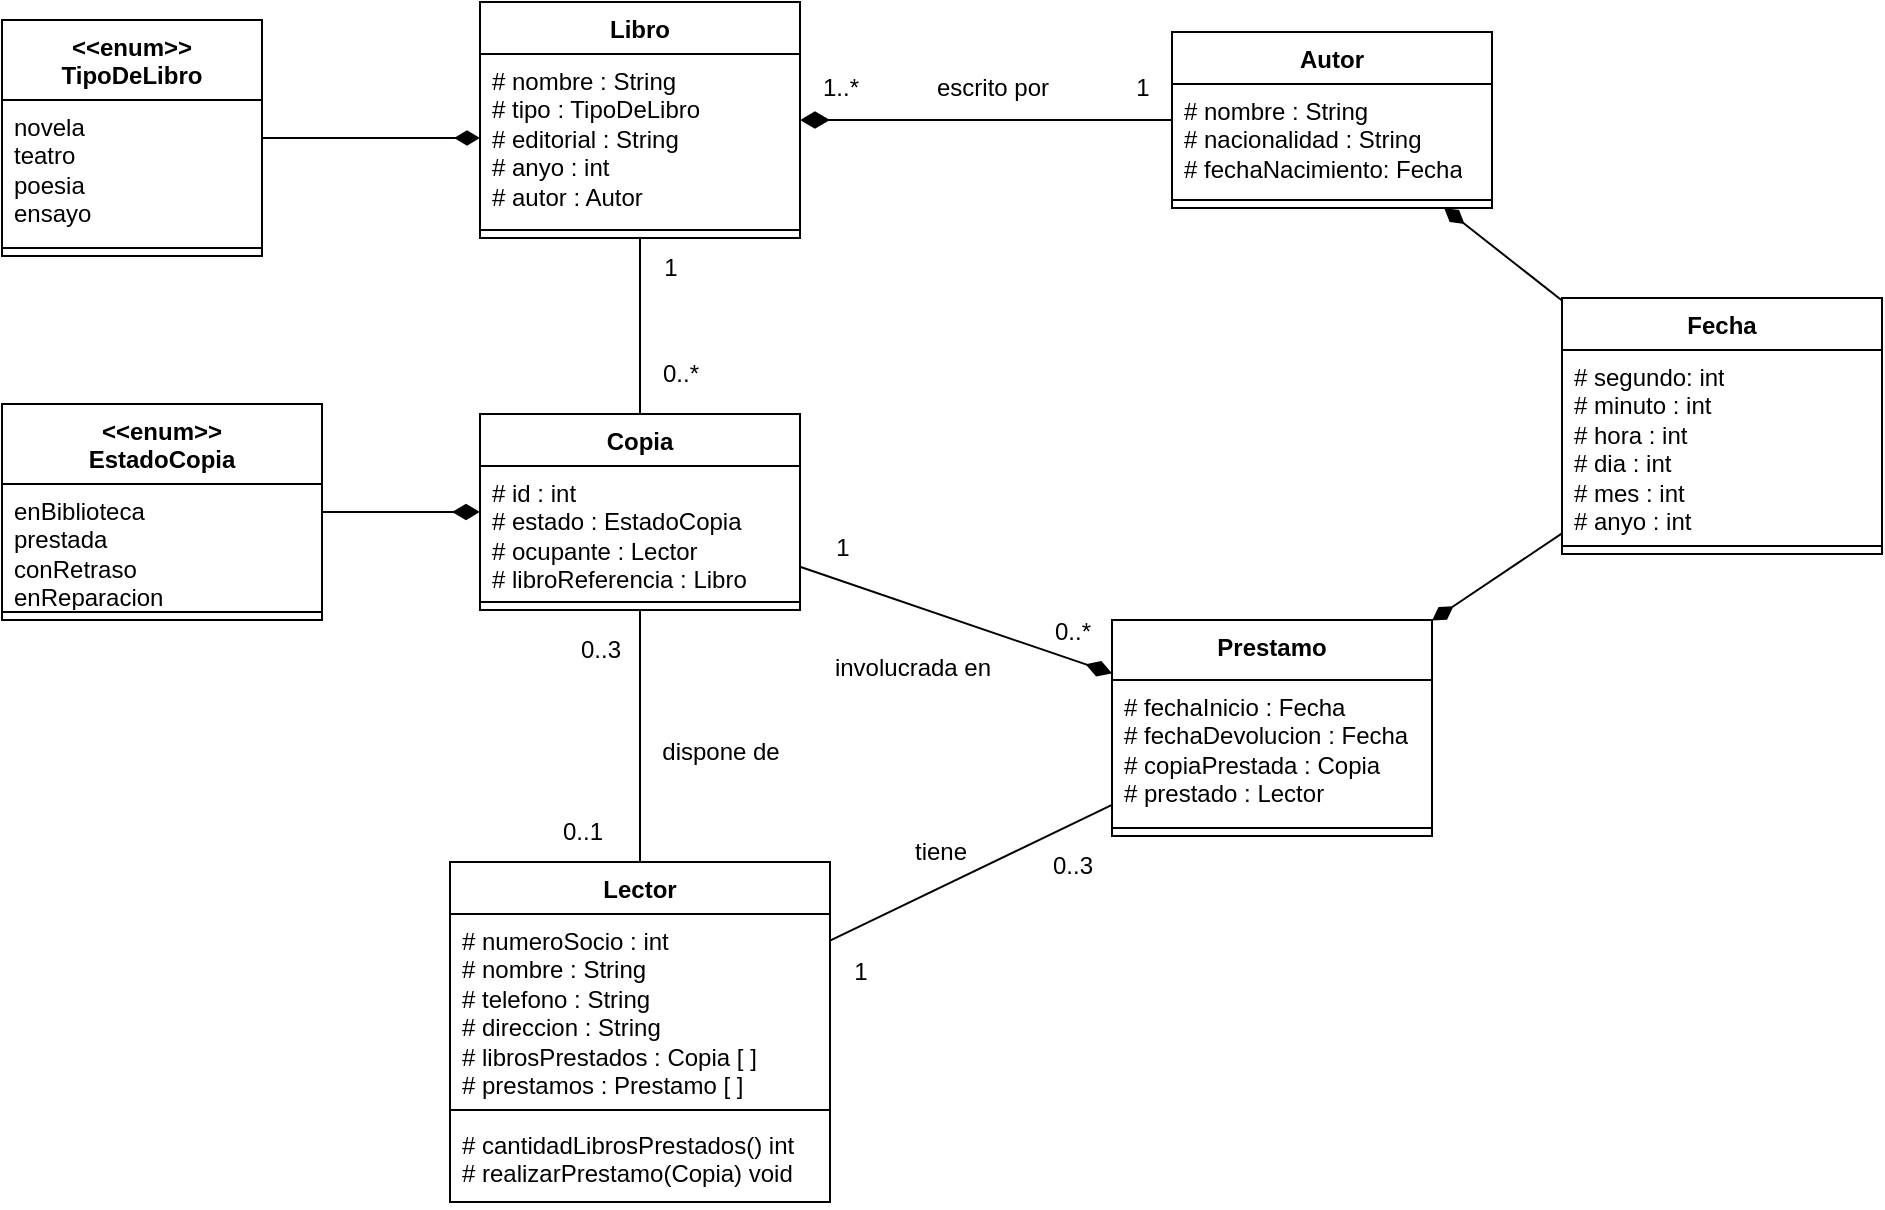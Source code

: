 <mxfile version="23.1.5" type="device">
  <diagram name="Página-1" id="uwZHr8G1LPB-tQ-PlY2a">
    <mxGraphModel dx="1114" dy="653" grid="1" gridSize="10" guides="1" tooltips="1" connect="1" arrows="1" fold="1" page="1" pageScale="1" pageWidth="827" pageHeight="1169" math="0" shadow="0">
      <root>
        <mxCell id="0" />
        <mxCell id="1" parent="0" />
        <mxCell id="Fi-VEqSTx7MsVRrRpxML-35" style="edgeStyle=orthogonalEdgeStyle;rounded=0;orthogonalLoop=1;jettySize=auto;html=1;endArrow=diamondThin;endFill=1;endSize=11;jumpSize=7;startSize=11;" edge="1" parent="1" source="Fi-VEqSTx7MsVRrRpxML-1" target="Fi-VEqSTx7MsVRrRpxML-5">
          <mxGeometry relative="1" as="geometry" />
        </mxCell>
        <mxCell id="Fi-VEqSTx7MsVRrRpxML-1" value="&amp;lt;&amp;lt;enum&amp;gt;&amp;gt;&lt;br&gt;EstadoCopia" style="swimlane;fontStyle=1;align=center;verticalAlign=top;childLayout=stackLayout;horizontal=1;startSize=40;horizontalStack=0;resizeParent=1;resizeParentMax=0;resizeLast=0;collapsible=1;marginBottom=0;whiteSpace=wrap;html=1;" vertex="1" parent="1">
          <mxGeometry x="10" y="451" width="160" height="108" as="geometry" />
        </mxCell>
        <mxCell id="Fi-VEqSTx7MsVRrRpxML-2" value="enBiblioteca&lt;br&gt;prestada&lt;br&gt;conRetraso&lt;br&gt;enReparacion" style="text;strokeColor=none;fillColor=none;align=left;verticalAlign=top;spacingLeft=4;spacingRight=4;overflow=hidden;rotatable=0;points=[[0,0.5],[1,0.5]];portConstraint=eastwest;whiteSpace=wrap;html=1;" vertex="1" parent="Fi-VEqSTx7MsVRrRpxML-1">
          <mxGeometry y="40" width="160" height="60" as="geometry" />
        </mxCell>
        <mxCell id="Fi-VEqSTx7MsVRrRpxML-3" value="" style="line;strokeWidth=1;fillColor=none;align=left;verticalAlign=middle;spacingTop=-1;spacingLeft=3;spacingRight=3;rotatable=0;labelPosition=right;points=[];portConstraint=eastwest;strokeColor=inherit;" vertex="1" parent="Fi-VEqSTx7MsVRrRpxML-1">
          <mxGeometry y="100" width="160" height="8" as="geometry" />
        </mxCell>
        <mxCell id="Fi-VEqSTx7MsVRrRpxML-72" style="rounded=0;orthogonalLoop=1;jettySize=auto;html=1;endSize=11;endArrow=diamondThin;endFill=1;" edge="1" parent="1" source="Fi-VEqSTx7MsVRrRpxML-5" target="Fi-VEqSTx7MsVRrRpxML-59">
          <mxGeometry relative="1" as="geometry" />
        </mxCell>
        <mxCell id="Fi-VEqSTx7MsVRrRpxML-5" value="Copia" style="swimlane;fontStyle=1;align=center;verticalAlign=top;childLayout=stackLayout;horizontal=1;startSize=26;horizontalStack=0;resizeParent=1;resizeParentMax=0;resizeLast=0;collapsible=1;marginBottom=0;whiteSpace=wrap;html=1;" vertex="1" parent="1">
          <mxGeometry x="249" y="456" width="160" height="98" as="geometry" />
        </mxCell>
        <mxCell id="Fi-VEqSTx7MsVRrRpxML-6" value="# id : int&lt;br&gt;# estado : EstadoCopia&lt;br&gt;# ocupante : Lector&lt;br&gt;# libroReferencia : Libro" style="text;strokeColor=none;fillColor=none;align=left;verticalAlign=top;spacingLeft=4;spacingRight=4;overflow=hidden;rotatable=0;points=[[0,0.5],[1,0.5]];portConstraint=eastwest;whiteSpace=wrap;html=1;" vertex="1" parent="Fi-VEqSTx7MsVRrRpxML-5">
          <mxGeometry y="26" width="160" height="64" as="geometry" />
        </mxCell>
        <mxCell id="Fi-VEqSTx7MsVRrRpxML-7" value="" style="line;strokeWidth=1;fillColor=none;align=left;verticalAlign=middle;spacingTop=-1;spacingLeft=3;spacingRight=3;rotatable=0;labelPosition=right;points=[];portConstraint=eastwest;strokeColor=inherit;" vertex="1" parent="Fi-VEqSTx7MsVRrRpxML-5">
          <mxGeometry y="90" width="160" height="8" as="geometry" />
        </mxCell>
        <mxCell id="Fi-VEqSTx7MsVRrRpxML-40" style="edgeStyle=orthogonalEdgeStyle;rounded=0;orthogonalLoop=1;jettySize=auto;html=1;endArrow=diamondThin;endFill=1;endSize=12;" edge="1" parent="1" source="Fi-VEqSTx7MsVRrRpxML-9" target="Fi-VEqSTx7MsVRrRpxML-25">
          <mxGeometry relative="1" as="geometry" />
        </mxCell>
        <mxCell id="Fi-VEqSTx7MsVRrRpxML-9" value="Autor" style="swimlane;fontStyle=1;align=center;verticalAlign=top;childLayout=stackLayout;horizontal=1;startSize=26;horizontalStack=0;resizeParent=1;resizeParentMax=0;resizeLast=0;collapsible=1;marginBottom=0;whiteSpace=wrap;html=1;" vertex="1" parent="1">
          <mxGeometry x="595" y="265" width="160" height="88" as="geometry" />
        </mxCell>
        <mxCell id="Fi-VEqSTx7MsVRrRpxML-10" value="# nombre : String&lt;br&gt;# nacionalidad : String&lt;br&gt;# fechaNacimiento: Fecha" style="text;strokeColor=none;fillColor=none;align=left;verticalAlign=top;spacingLeft=4;spacingRight=4;overflow=hidden;rotatable=0;points=[[0,0.5],[1,0.5]];portConstraint=eastwest;whiteSpace=wrap;html=1;" vertex="1" parent="Fi-VEqSTx7MsVRrRpxML-9">
          <mxGeometry y="26" width="160" height="54" as="geometry" />
        </mxCell>
        <mxCell id="Fi-VEqSTx7MsVRrRpxML-11" value="" style="line;strokeWidth=1;fillColor=none;align=left;verticalAlign=middle;spacingTop=-1;spacingLeft=3;spacingRight=3;rotatable=0;labelPosition=right;points=[];portConstraint=eastwest;strokeColor=inherit;" vertex="1" parent="Fi-VEqSTx7MsVRrRpxML-9">
          <mxGeometry y="80" width="160" height="8" as="geometry" />
        </mxCell>
        <mxCell id="Fi-VEqSTx7MsVRrRpxML-39" style="edgeStyle=orthogonalEdgeStyle;rounded=0;orthogonalLoop=1;jettySize=auto;html=1;endArrow=none;endFill=0;" edge="1" parent="1" source="Fi-VEqSTx7MsVRrRpxML-13" target="Fi-VEqSTx7MsVRrRpxML-5">
          <mxGeometry relative="1" as="geometry">
            <Array as="points" />
          </mxGeometry>
        </mxCell>
        <mxCell id="Fi-VEqSTx7MsVRrRpxML-73" style="rounded=0;orthogonalLoop=1;jettySize=auto;html=1;endArrow=none;endFill=0;endSize=11;" edge="1" parent="1" source="Fi-VEqSTx7MsVRrRpxML-13" target="Fi-VEqSTx7MsVRrRpxML-59">
          <mxGeometry relative="1" as="geometry" />
        </mxCell>
        <mxCell id="Fi-VEqSTx7MsVRrRpxML-13" value="Lector" style="swimlane;fontStyle=1;align=center;verticalAlign=top;childLayout=stackLayout;horizontal=1;startSize=26;horizontalStack=0;resizeParent=1;resizeParentMax=0;resizeLast=0;collapsible=1;marginBottom=0;whiteSpace=wrap;html=1;" vertex="1" parent="1">
          <mxGeometry x="234" y="680" width="190" height="170" as="geometry" />
        </mxCell>
        <mxCell id="Fi-VEqSTx7MsVRrRpxML-14" value="# numeroSocio : int&lt;br&gt;# nombre : String&lt;br&gt;# telefono : String&lt;br&gt;# direccion : String&lt;br&gt;# librosPrestados : Copia [ ]&lt;br&gt;# prestamos : Prestamo [ ]" style="text;strokeColor=none;fillColor=none;align=left;verticalAlign=top;spacingLeft=4;spacingRight=4;overflow=hidden;rotatable=0;points=[[0,0.5],[1,0.5]];portConstraint=eastwest;whiteSpace=wrap;html=1;" vertex="1" parent="Fi-VEqSTx7MsVRrRpxML-13">
          <mxGeometry y="26" width="190" height="94" as="geometry" />
        </mxCell>
        <mxCell id="Fi-VEqSTx7MsVRrRpxML-15" value="" style="line;strokeWidth=1;fillColor=none;align=left;verticalAlign=middle;spacingTop=-1;spacingLeft=3;spacingRight=3;rotatable=0;labelPosition=right;points=[];portConstraint=eastwest;strokeColor=inherit;" vertex="1" parent="Fi-VEqSTx7MsVRrRpxML-13">
          <mxGeometry y="120" width="190" height="8" as="geometry" />
        </mxCell>
        <mxCell id="Fi-VEqSTx7MsVRrRpxML-16" value="# cantidadLibrosPrestados() int&lt;br&gt;# realizarPrestamo(Copia) void" style="text;strokeColor=none;fillColor=none;align=left;verticalAlign=top;spacingLeft=4;spacingRight=4;overflow=hidden;rotatable=0;points=[[0,0.5],[1,0.5]];portConstraint=eastwest;whiteSpace=wrap;html=1;" vertex="1" parent="Fi-VEqSTx7MsVRrRpxML-13">
          <mxGeometry y="128" width="190" height="42" as="geometry" />
        </mxCell>
        <mxCell id="Fi-VEqSTx7MsVRrRpxML-17" value="&amp;lt;&amp;lt;enum&amp;gt;&amp;gt;&lt;br&gt;TipoDeLibro" style="swimlane;fontStyle=1;align=center;verticalAlign=top;childLayout=stackLayout;horizontal=1;startSize=40;horizontalStack=0;resizeParent=1;resizeParentMax=0;resizeLast=0;collapsible=1;marginBottom=0;whiteSpace=wrap;html=1;" vertex="1" parent="1">
          <mxGeometry x="10" y="259" width="130" height="118" as="geometry" />
        </mxCell>
        <mxCell id="Fi-VEqSTx7MsVRrRpxML-18" value="novela&lt;br&gt;teatro&lt;br&gt;poesia&lt;br&gt;ensayo" style="text;strokeColor=none;fillColor=none;align=left;verticalAlign=top;spacingLeft=4;spacingRight=4;overflow=hidden;rotatable=0;points=[[0,0.5],[1,0.5]];portConstraint=eastwest;whiteSpace=wrap;html=1;" vertex="1" parent="Fi-VEqSTx7MsVRrRpxML-17">
          <mxGeometry y="40" width="130" height="70" as="geometry" />
        </mxCell>
        <mxCell id="Fi-VEqSTx7MsVRrRpxML-19" value="" style="line;strokeWidth=1;fillColor=none;align=left;verticalAlign=middle;spacingTop=-1;spacingLeft=3;spacingRight=3;rotatable=0;labelPosition=right;points=[];portConstraint=eastwest;strokeColor=inherit;" vertex="1" parent="Fi-VEqSTx7MsVRrRpxML-17">
          <mxGeometry y="110" width="130" height="8" as="geometry" />
        </mxCell>
        <mxCell id="Fi-VEqSTx7MsVRrRpxML-33" style="edgeStyle=orthogonalEdgeStyle;rounded=0;orthogonalLoop=1;jettySize=auto;html=1;endArrow=diamondThin;endFill=1;endSize=10;" edge="1" parent="1" source="Fi-VEqSTx7MsVRrRpxML-17" target="Fi-VEqSTx7MsVRrRpxML-26">
          <mxGeometry relative="1" as="geometry" />
        </mxCell>
        <mxCell id="Fi-VEqSTx7MsVRrRpxML-46" style="edgeStyle=orthogonalEdgeStyle;rounded=0;orthogonalLoop=1;jettySize=auto;html=1;endArrow=none;endFill=0;endSize=12;" edge="1" parent="1" source="Fi-VEqSTx7MsVRrRpxML-25" target="Fi-VEqSTx7MsVRrRpxML-5">
          <mxGeometry relative="1" as="geometry" />
        </mxCell>
        <mxCell id="Fi-VEqSTx7MsVRrRpxML-25" value="Libro" style="swimlane;fontStyle=1;align=center;verticalAlign=top;childLayout=stackLayout;horizontal=1;startSize=26;horizontalStack=0;resizeParent=1;resizeParentMax=0;resizeLast=0;collapsible=1;marginBottom=0;whiteSpace=wrap;html=1;" vertex="1" parent="1">
          <mxGeometry x="249" y="250" width="160" height="118" as="geometry" />
        </mxCell>
        <mxCell id="Fi-VEqSTx7MsVRrRpxML-26" value="# nombre : String&lt;br&gt;# tipo : TipoDeLibro&lt;br&gt;# editorial : String&lt;br&gt;# anyo : int&lt;br&gt;# autor : Autor" style="text;strokeColor=none;fillColor=none;align=left;verticalAlign=top;spacingLeft=4;spacingRight=4;overflow=hidden;rotatable=0;points=[[0,0.5],[1,0.5]];portConstraint=eastwest;whiteSpace=wrap;html=1;" vertex="1" parent="Fi-VEqSTx7MsVRrRpxML-25">
          <mxGeometry y="26" width="160" height="84" as="geometry" />
        </mxCell>
        <mxCell id="Fi-VEqSTx7MsVRrRpxML-27" value="" style="line;strokeWidth=1;fillColor=none;align=left;verticalAlign=middle;spacingTop=-1;spacingLeft=3;spacingRight=3;rotatable=0;labelPosition=right;points=[];portConstraint=eastwest;strokeColor=inherit;" vertex="1" parent="Fi-VEqSTx7MsVRrRpxML-25">
          <mxGeometry y="110" width="160" height="8" as="geometry" />
        </mxCell>
        <mxCell id="Fi-VEqSTx7MsVRrRpxML-42" value="1..*" style="text;html=1;align=center;verticalAlign=middle;resizable=0;points=[];autosize=1;strokeColor=none;fillColor=none;" vertex="1" parent="1">
          <mxGeometry x="409" y="278" width="40" height="30" as="geometry" />
        </mxCell>
        <mxCell id="Fi-VEqSTx7MsVRrRpxML-43" value="1" style="text;html=1;align=center;verticalAlign=middle;resizable=0;points=[];autosize=1;strokeColor=none;fillColor=none;" vertex="1" parent="1">
          <mxGeometry x="565" y="278" width="30" height="30" as="geometry" />
        </mxCell>
        <mxCell id="Fi-VEqSTx7MsVRrRpxML-47" value="0..*" style="text;html=1;align=center;verticalAlign=middle;resizable=0;points=[];autosize=1;strokeColor=none;fillColor=none;" vertex="1" parent="1">
          <mxGeometry x="329" y="421" width="40" height="30" as="geometry" />
        </mxCell>
        <mxCell id="Fi-VEqSTx7MsVRrRpxML-48" value="1" style="text;html=1;align=center;verticalAlign=middle;resizable=0;points=[];autosize=1;strokeColor=none;fillColor=none;" vertex="1" parent="1">
          <mxGeometry x="329" y="368" width="30" height="30" as="geometry" />
        </mxCell>
        <mxCell id="Fi-VEqSTx7MsVRrRpxML-49" value="escrito por" style="text;html=1;align=center;verticalAlign=middle;resizable=0;points=[];autosize=1;strokeColor=none;fillColor=none;" vertex="1" parent="1">
          <mxGeometry x="465" y="278" width="80" height="30" as="geometry" />
        </mxCell>
        <mxCell id="Fi-VEqSTx7MsVRrRpxML-51" value="0..1" style="text;html=1;align=center;verticalAlign=middle;resizable=0;points=[];autosize=1;strokeColor=none;fillColor=none;" vertex="1" parent="1">
          <mxGeometry x="280" y="650" width="40" height="30" as="geometry" />
        </mxCell>
        <mxCell id="Fi-VEqSTx7MsVRrRpxML-52" value="0..3" style="text;html=1;align=center;verticalAlign=middle;resizable=0;points=[];autosize=1;strokeColor=none;fillColor=none;" vertex="1" parent="1">
          <mxGeometry x="289" y="559" width="40" height="30" as="geometry" />
        </mxCell>
        <mxCell id="Fi-VEqSTx7MsVRrRpxML-53" value="dispone de" style="text;html=1;align=center;verticalAlign=middle;resizable=0;points=[];autosize=1;strokeColor=none;fillColor=none;" vertex="1" parent="1">
          <mxGeometry x="329" y="610" width="80" height="30" as="geometry" />
        </mxCell>
        <mxCell id="Fi-VEqSTx7MsVRrRpxML-59" value="Prestamo" style="swimlane;fontStyle=1;align=center;verticalAlign=top;childLayout=stackLayout;horizontal=1;startSize=30;horizontalStack=0;resizeParent=1;resizeParentMax=0;resizeLast=0;collapsible=1;marginBottom=0;whiteSpace=wrap;html=1;" vertex="1" parent="1">
          <mxGeometry x="565" y="559" width="160" height="108" as="geometry" />
        </mxCell>
        <mxCell id="Fi-VEqSTx7MsVRrRpxML-60" value="# fechaInicio : Fecha&lt;br&gt;# fechaDevolucion : Fecha&lt;br&gt;# copiaPrestada : Copia&lt;br&gt;# prestado : Lector" style="text;strokeColor=none;fillColor=none;align=left;verticalAlign=top;spacingLeft=4;spacingRight=4;overflow=hidden;rotatable=0;points=[[0,0.5],[1,0.5]];portConstraint=eastwest;whiteSpace=wrap;html=1;" vertex="1" parent="Fi-VEqSTx7MsVRrRpxML-59">
          <mxGeometry y="30" width="160" height="70" as="geometry" />
        </mxCell>
        <mxCell id="Fi-VEqSTx7MsVRrRpxML-61" value="" style="line;strokeWidth=1;fillColor=none;align=left;verticalAlign=middle;spacingTop=-1;spacingLeft=3;spacingRight=3;rotatable=0;labelPosition=right;points=[];portConstraint=eastwest;strokeColor=inherit;" vertex="1" parent="Fi-VEqSTx7MsVRrRpxML-59">
          <mxGeometry y="100" width="160" height="8" as="geometry" />
        </mxCell>
        <mxCell id="Fi-VEqSTx7MsVRrRpxML-67" style="rounded=0;orthogonalLoop=1;jettySize=auto;html=1;endArrow=diamondThin;endFill=1;endSize=10;" edge="1" parent="1" source="Fi-VEqSTx7MsVRrRpxML-63" target="Fi-VEqSTx7MsVRrRpxML-9">
          <mxGeometry relative="1" as="geometry" />
        </mxCell>
        <mxCell id="Fi-VEqSTx7MsVRrRpxML-63" value="Fecha" style="swimlane;fontStyle=1;align=center;verticalAlign=top;childLayout=stackLayout;horizontal=1;startSize=26;horizontalStack=0;resizeParent=1;resizeParentMax=0;resizeLast=0;collapsible=1;marginBottom=0;whiteSpace=wrap;html=1;" vertex="1" parent="1">
          <mxGeometry x="790" y="398" width="160" height="128" as="geometry" />
        </mxCell>
        <mxCell id="Fi-VEqSTx7MsVRrRpxML-64" value="# segundo: int&lt;br&gt;# minuto : int&lt;br&gt;# hora : int&lt;br&gt;# dia : int&lt;br&gt;# mes : int&lt;br&gt;# anyo : int" style="text;strokeColor=none;fillColor=none;align=left;verticalAlign=top;spacingLeft=4;spacingRight=4;overflow=hidden;rotatable=0;points=[[0,0.5],[1,0.5]];portConstraint=eastwest;whiteSpace=wrap;html=1;" vertex="1" parent="Fi-VEqSTx7MsVRrRpxML-63">
          <mxGeometry y="26" width="160" height="94" as="geometry" />
        </mxCell>
        <mxCell id="Fi-VEqSTx7MsVRrRpxML-65" value="" style="line;strokeWidth=1;fillColor=none;align=left;verticalAlign=middle;spacingTop=-1;spacingLeft=3;spacingRight=3;rotatable=0;labelPosition=right;points=[];portConstraint=eastwest;strokeColor=inherit;" vertex="1" parent="Fi-VEqSTx7MsVRrRpxML-63">
          <mxGeometry y="120" width="160" height="8" as="geometry" />
        </mxCell>
        <mxCell id="Fi-VEqSTx7MsVRrRpxML-69" style="rounded=0;orthogonalLoop=1;jettySize=auto;html=1;endArrow=diamondThin;endFill=1;endSize=10;" edge="1" parent="1" source="Fi-VEqSTx7MsVRrRpxML-63" target="Fi-VEqSTx7MsVRrRpxML-59">
          <mxGeometry relative="1" as="geometry" />
        </mxCell>
        <mxCell id="Fi-VEqSTx7MsVRrRpxML-74" value="0..3" style="text;html=1;align=center;verticalAlign=middle;resizable=0;points=[];autosize=1;strokeColor=none;fillColor=none;" vertex="1" parent="1">
          <mxGeometry x="525" y="667" width="40" height="30" as="geometry" />
        </mxCell>
        <mxCell id="Fi-VEqSTx7MsVRrRpxML-75" value="0..*" style="text;html=1;align=center;verticalAlign=middle;resizable=0;points=[];autosize=1;strokeColor=none;fillColor=none;" vertex="1" parent="1">
          <mxGeometry x="525" y="550" width="40" height="30" as="geometry" />
        </mxCell>
        <mxCell id="Fi-VEqSTx7MsVRrRpxML-76" value="1" style="text;html=1;align=center;verticalAlign=middle;resizable=0;points=[];autosize=1;strokeColor=none;fillColor=none;" vertex="1" parent="1">
          <mxGeometry x="424" y="720" width="30" height="30" as="geometry" />
        </mxCell>
        <mxCell id="Fi-VEqSTx7MsVRrRpxML-77" value="1" style="text;html=1;align=center;verticalAlign=middle;resizable=0;points=[];autosize=1;strokeColor=none;fillColor=none;" vertex="1" parent="1">
          <mxGeometry x="415" y="508" width="30" height="30" as="geometry" />
        </mxCell>
        <mxCell id="Fi-VEqSTx7MsVRrRpxML-79" value="tiene" style="text;html=1;align=center;verticalAlign=middle;resizable=0;points=[];autosize=1;strokeColor=none;fillColor=none;" vertex="1" parent="1">
          <mxGeometry x="454" y="660" width="50" height="30" as="geometry" />
        </mxCell>
        <mxCell id="Fi-VEqSTx7MsVRrRpxML-81" value="involucrada en" style="text;html=1;align=center;verticalAlign=middle;resizable=0;points=[];autosize=1;strokeColor=none;fillColor=none;" vertex="1" parent="1">
          <mxGeometry x="415" y="568" width="100" height="30" as="geometry" />
        </mxCell>
      </root>
    </mxGraphModel>
  </diagram>
</mxfile>
